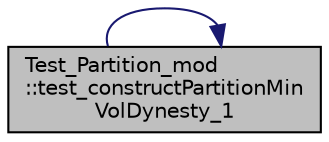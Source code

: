 digraph "Test_Partition_mod::test_constructPartitionMinVolDynesty_1"
{
 // LATEX_PDF_SIZE
  edge [fontname="Helvetica",fontsize="10",labelfontname="Helvetica",labelfontsize="10"];
  node [fontname="Helvetica",fontsize="10",shape=record];
  rankdir="RL";
  Node1 [label="Test_Partition_mod\l::test_constructPartitionMin\lVolDynesty_1",height=0.2,width=0.4,color="black", fillcolor="grey75", style="filled", fontcolor="black",tooltip="test constructPartitionMinVol() by passing a fixed initial set of cluster centers to the Partition co..."];
  Node1 -> Node1 [dir="back",color="midnightblue",fontsize="10",style="solid",fontname="Helvetica"];
}
